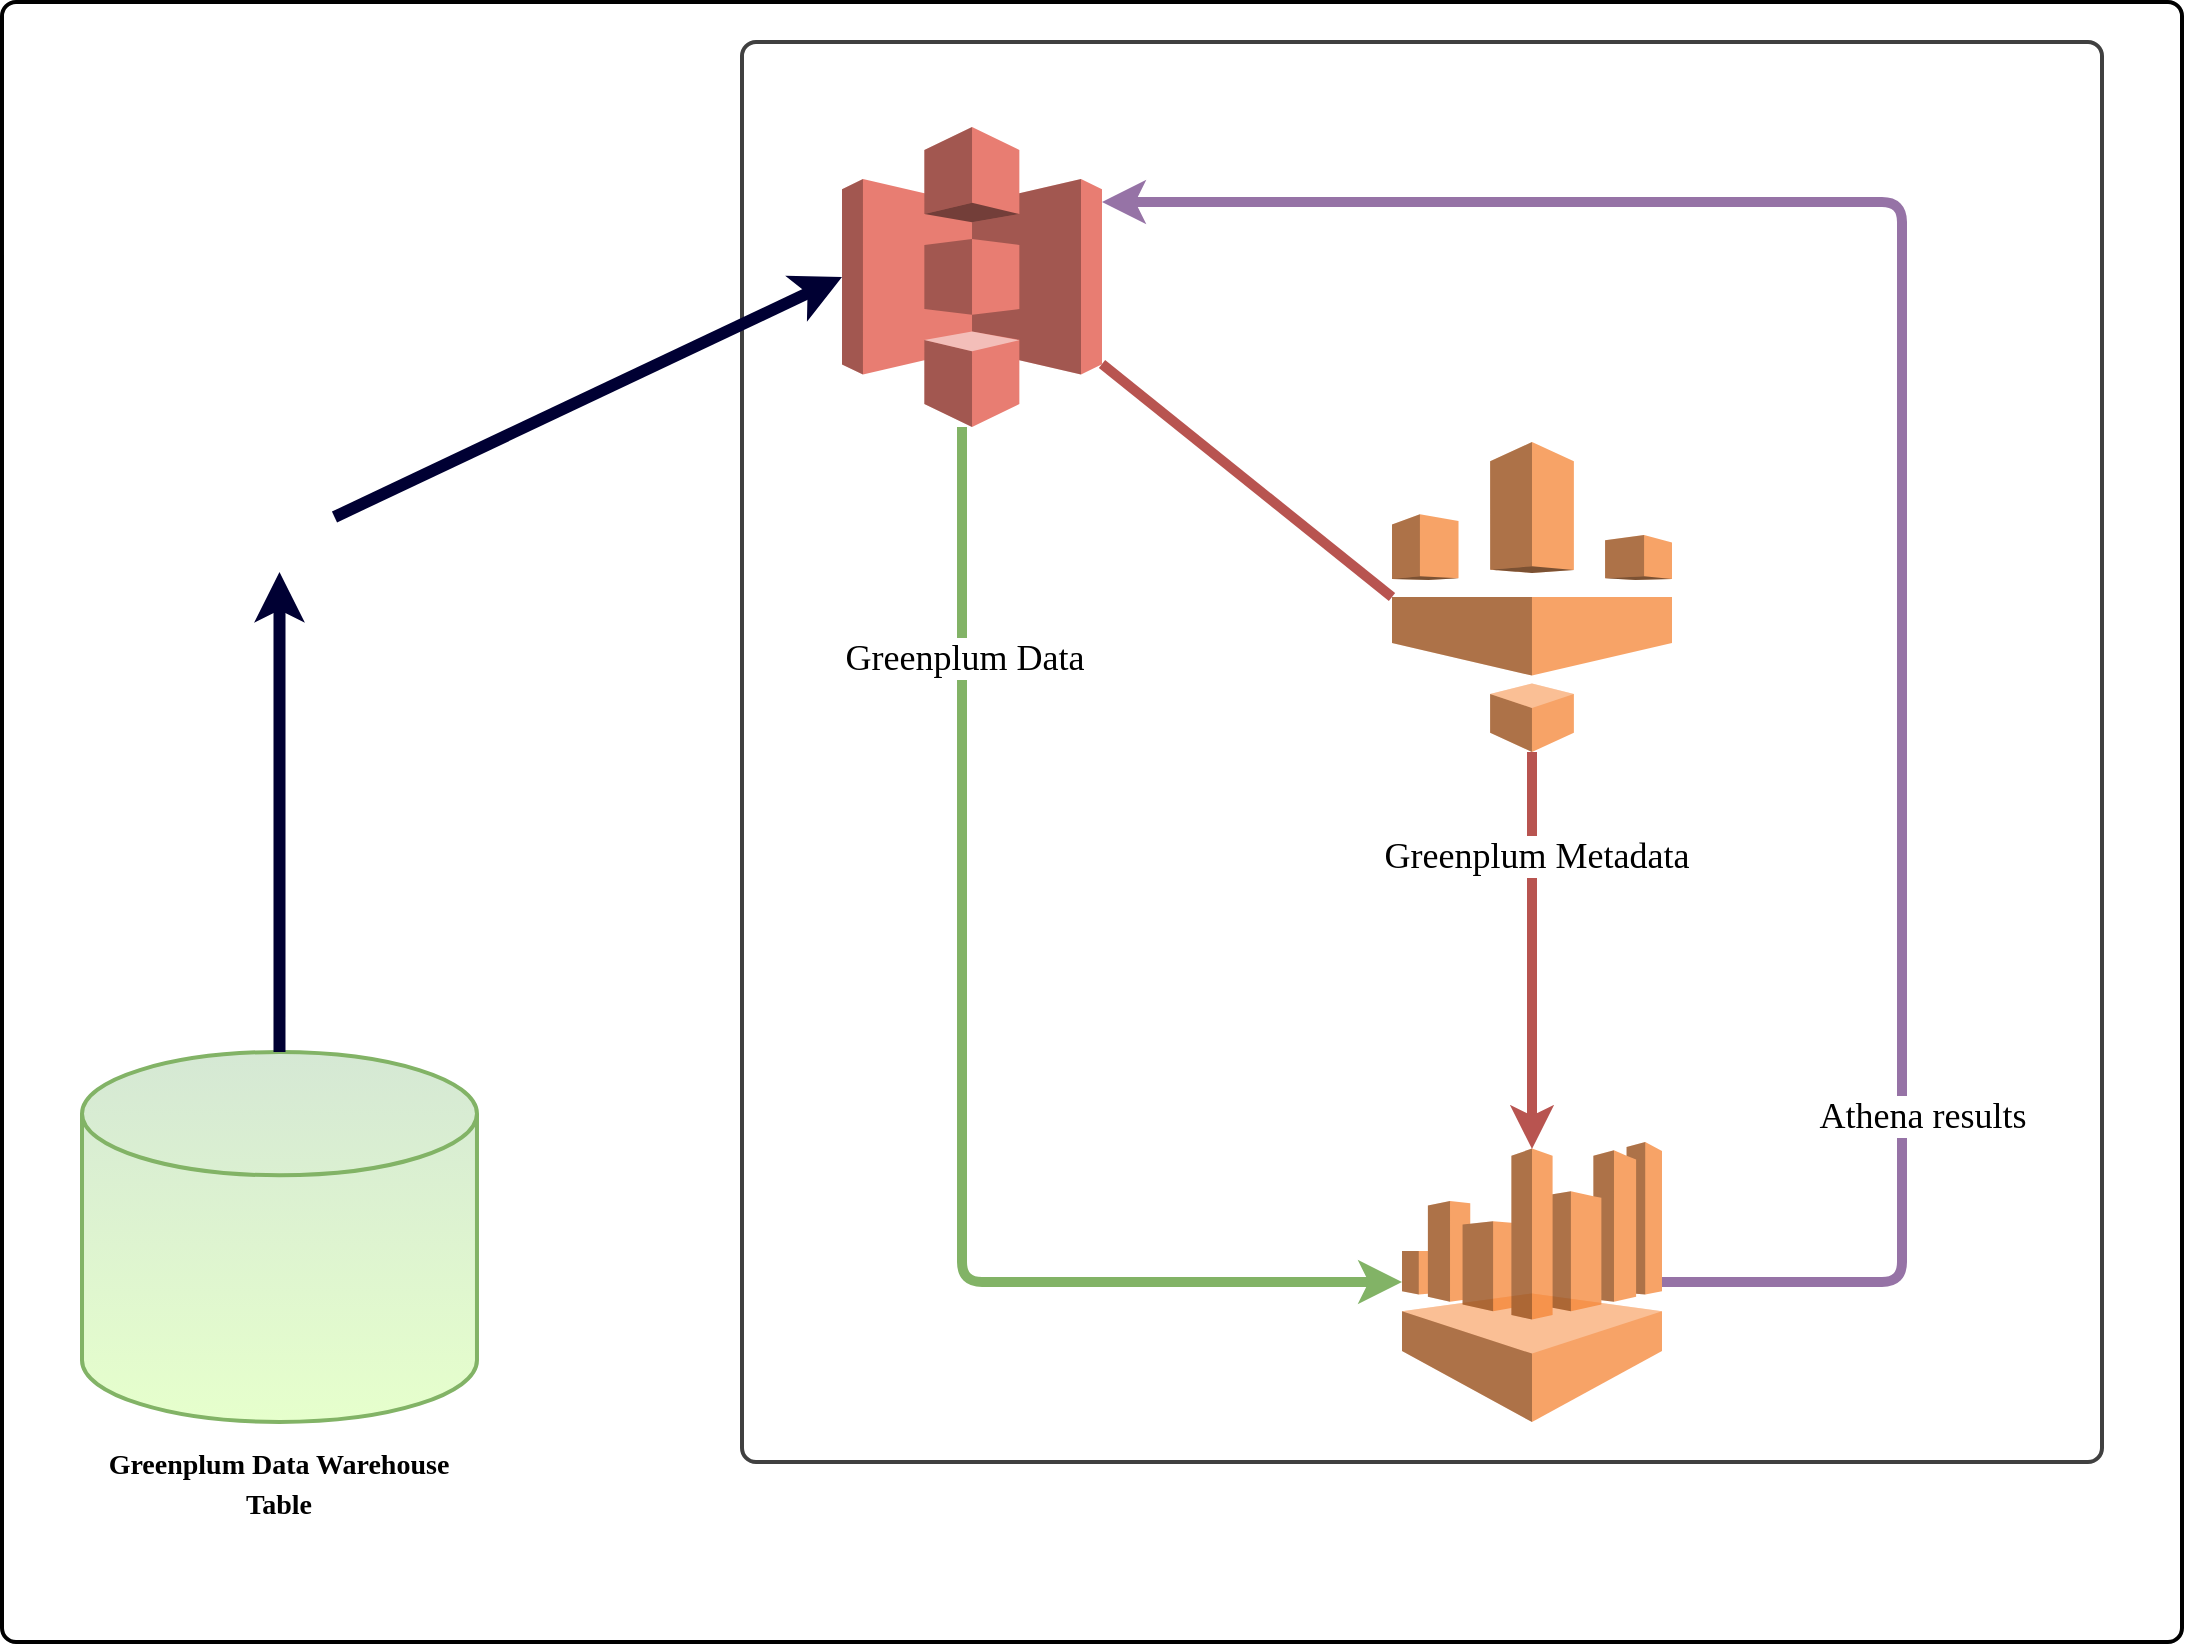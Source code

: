 <mxfile version="12.4.9" type="github">
  <diagram id="5Hu7Rquyqc3oWw3ipiqS" name="Page-1">
    <mxGraphModel dx="3131" dy="7889" grid="1" gridSize="10" guides="1" tooltips="1" connect="1" arrows="1" fold="1" page="1" pageScale="1" pageWidth="1100" pageHeight="850" math="0" shadow="0">
      <root>
        <mxCell id="0"/>
        <mxCell id="1" parent="0"/>
        <mxCell id="SyCFYfF8Eu6jpnVWFIkm-150" value="" style="rounded=1;whiteSpace=wrap;html=1;absoluteArcSize=1;arcSize=14;strokeWidth=2;labelBackgroundColor=none;fontSize=16;" parent="1" vertex="1">
          <mxGeometry x="-1090" y="-6790" width="1090" height="820" as="geometry"/>
        </mxCell>
        <mxCell id="SyCFYfF8Eu6jpnVWFIkm-148" value="" style="rounded=1;whiteSpace=wrap;html=1;absoluteArcSize=1;arcSize=14;strokeWidth=2;labelBackgroundColor=#B9E0A5;fillColor=none;gradientColor=#ffffff;fontSize=16;opacity=75;" parent="1" vertex="1">
          <mxGeometry x="-720" y="-6770" width="680" height="710" as="geometry"/>
        </mxCell>
        <mxCell id="tzoMgsybaCTW6t5TssvO-31" value="" style="shape=image;html=1;verticalAlign=top;verticalLabelPosition=bottom;labelBackgroundColor=#ffffff;imageAspect=0;aspect=fixed;image=https://cdn2.iconfinder.com/data/icons/freecns-cumulus/16/519904-098_Spreadsheet-128.png" parent="1" vertex="1">
          <mxGeometry x="-978.75" y="-6560" width="55" height="55" as="geometry"/>
        </mxCell>
        <mxCell id="tzoMgsybaCTW6t5TssvO-33" value="" style="strokeWidth=2;html=1;shape=mxgraph.flowchart.database;whiteSpace=wrap;fillColor=#d5e8d4;strokeColor=#82b366;gradientColor=#E6FFCC;" parent="1" vertex="1">
          <mxGeometry x="-1050" y="-6265.01" width="197.49" height="185.01" as="geometry"/>
        </mxCell>
        <mxCell id="SyCFYfF8Eu6jpnVWFIkm-112" value="" style="outlineConnect=0;dashed=0;verticalLabelPosition=bottom;verticalAlign=top;align=center;html=1;shape=mxgraph.aws3.athena;fillColor=#F58534;gradientColor=none;labelBackgroundColor=#FFE6CC;strokeColor=#9933FF;strokeWidth=2;fontSize=16;opacity=75;" parent="1" vertex="1">
          <mxGeometry x="-390" y="-6220" width="130" height="140" as="geometry"/>
        </mxCell>
        <mxCell id="SyCFYfF8Eu6jpnVWFIkm-114" value="" style="outlineConnect=0;dashed=0;verticalLabelPosition=bottom;verticalAlign=top;align=center;html=1;shape=mxgraph.aws3.glue;fillColor=#F58534;gradientColor=none;labelBackgroundColor=#FFE6CC;strokeColor=#9933FF;strokeWidth=2;fontSize=16;opacity=75;" parent="1" vertex="1">
          <mxGeometry x="-395" y="-6570" width="140" height="154.99" as="geometry"/>
        </mxCell>
        <mxCell id="SyCFYfF8Eu6jpnVWFIkm-113" value="" style="outlineConnect=0;dashed=0;verticalLabelPosition=bottom;verticalAlign=top;align=center;html=1;shape=mxgraph.aws3.s3;fillColor=#E05243;gradientColor=none;labelBackgroundColor=#FFE6CC;strokeColor=#9933FF;strokeWidth=2;fontSize=16;opacity=75;" parent="1" vertex="1">
          <mxGeometry x="-670" y="-6727.5" width="130" height="150" as="geometry"/>
        </mxCell>
        <mxCell id="SyCFYfF8Eu6jpnVWFIkm-129" value="" style="endArrow=classic;html=1;strokeColor=#000033;strokeWidth=6;fontSize=16;exitX=0.5;exitY=0;exitDx=0;exitDy=0;exitPerimeter=0;" parent="1" source="tzoMgsybaCTW6t5TssvO-33" target="tzoMgsybaCTW6t5TssvO-31" edge="1">
          <mxGeometry width="50" height="50" relative="1" as="geometry">
            <mxPoint x="-935" y="-6360" as="sourcePoint"/>
            <mxPoint x="-850" y="-6420" as="targetPoint"/>
          </mxGeometry>
        </mxCell>
        <mxCell id="SyCFYfF8Eu6jpnVWFIkm-130" value="" style="endArrow=classic;html=1;strokeColor=#000033;strokeWidth=6;fontSize=16;exitX=1;exitY=0.5;exitDx=0;exitDy=0;entryX=0;entryY=0.5;entryDx=0;entryDy=0;entryPerimeter=0;" parent="1" source="tzoMgsybaCTW6t5TssvO-31" target="SyCFYfF8Eu6jpnVWFIkm-113" edge="1">
          <mxGeometry width="50" height="50" relative="1" as="geometry">
            <mxPoint x="-750" y="-6620" as="sourcePoint"/>
            <mxPoint x="-700" y="-6670" as="targetPoint"/>
          </mxGeometry>
        </mxCell>
        <mxCell id="SyCFYfF8Eu6jpnVWFIkm-132" value="" style="edgeStyle=segmentEdgeStyle;endArrow=classic;html=1;strokeColor=#82b366;strokeWidth=5;fontSize=16;entryX=0;entryY=0.5;entryDx=0;entryDy=0;entryPerimeter=0;fillColor=#d5e8d4;" parent="1" source="SyCFYfF8Eu6jpnVWFIkm-113" target="SyCFYfF8Eu6jpnVWFIkm-112" edge="1">
          <mxGeometry width="50" height="50" relative="1" as="geometry">
            <mxPoint x="-1080" y="-5930" as="sourcePoint"/>
            <mxPoint x="-460" y="-6150" as="targetPoint"/>
            <Array as="points">
              <mxPoint x="-610" y="-6150"/>
            </Array>
          </mxGeometry>
        </mxCell>
        <mxCell id="SyCFYfF8Eu6jpnVWFIkm-139" value="&lt;font style=&quot;font-size: 18px&quot; face=&quot;Georgia&quot;&gt;Greenplum Data&lt;/font&gt;" style="text;html=1;align=center;verticalAlign=middle;resizable=0;points=[];labelBackgroundColor=#ffffff;fontSize=16;" parent="SyCFYfF8Eu6jpnVWFIkm-132" vertex="1" connectable="0">
          <mxGeometry x="-0.697" y="-1" relative="1" as="geometry">
            <mxPoint x="1.29" y="16.77" as="offset"/>
          </mxGeometry>
        </mxCell>
        <mxCell id="SyCFYfF8Eu6jpnVWFIkm-133" value="" style="edgeStyle=segmentEdgeStyle;endArrow=classic;html=1;strokeColor=#9673a6;strokeWidth=5;fontSize=16;exitX=1;exitY=0.5;exitDx=0;exitDy=0;exitPerimeter=0;fillColor=#e1d5e7;" parent="1" source="SyCFYfF8Eu6jpnVWFIkm-112" target="SyCFYfF8Eu6jpnVWFIkm-113" edge="1">
          <mxGeometry width="50" height="50" relative="1" as="geometry">
            <mxPoint x="-210" y="-6150" as="sourcePoint"/>
            <mxPoint x="-1030" y="-5980" as="targetPoint"/>
            <Array as="points">
              <mxPoint x="-140" y="-6150"/>
              <mxPoint x="-140" y="-6690"/>
            </Array>
          </mxGeometry>
        </mxCell>
        <mxCell id="SyCFYfF8Eu6jpnVWFIkm-142" value="&lt;font style=&quot;font-size: 18px&quot; face=&quot;Georgia&quot;&gt;Athena results&lt;/font&gt;" style="text;html=1;align=center;verticalAlign=middle;resizable=0;points=[];labelBackgroundColor=#ffffff;fontSize=16;" parent="SyCFYfF8Eu6jpnVWFIkm-133" vertex="1" connectable="0">
          <mxGeometry x="-0.471" relative="1" as="geometry">
            <mxPoint x="9.57" y="77.57" as="offset"/>
          </mxGeometry>
        </mxCell>
        <mxCell id="SyCFYfF8Eu6jpnVWFIkm-138" value="" style="endArrow=classic;html=1;strokeColor=#b85450;strokeWidth=5;fontSize=16;entryX=0.5;entryY=0.025;entryDx=0;entryDy=0;entryPerimeter=0;fillColor=#f8cecc;" parent="1" source="SyCFYfF8Eu6jpnVWFIkm-114" target="SyCFYfF8Eu6jpnVWFIkm-112" edge="1">
          <mxGeometry width="50" height="50" relative="1" as="geometry">
            <mxPoint x="-1080" y="-5930" as="sourcePoint"/>
            <mxPoint x="-1030" y="-5980" as="targetPoint"/>
          </mxGeometry>
        </mxCell>
        <mxCell id="SyCFYfF8Eu6jpnVWFIkm-143" value="&lt;font style=&quot;font-size: 18px&quot; face=&quot;Georgia&quot;&gt;Greenplum Metadata&lt;/font&gt;" style="text;html=1;align=center;verticalAlign=middle;resizable=0;points=[];labelBackgroundColor=#ffffff;fontSize=16;" parent="SyCFYfF8Eu6jpnVWFIkm-138" vertex="1" connectable="0">
          <mxGeometry x="-0.479" y="2" relative="1" as="geometry">
            <mxPoint as="offset"/>
          </mxGeometry>
        </mxCell>
        <mxCell id="SyCFYfF8Eu6jpnVWFIkm-141" value="" style="endArrow=none;html=1;strokeColor=#b85450;strokeWidth=5;fontSize=16;entryX=0;entryY=0.5;entryDx=0;entryDy=0;entryPerimeter=0;exitX=1;exitY=0.79;exitDx=0;exitDy=0;exitPerimeter=0;fillColor=#f8cecc;" parent="1" source="SyCFYfF8Eu6jpnVWFIkm-113" target="SyCFYfF8Eu6jpnVWFIkm-114" edge="1">
          <mxGeometry width="50" height="50" relative="1" as="geometry">
            <mxPoint x="-1080" y="-5930" as="sourcePoint"/>
            <mxPoint x="-1030" y="-5980" as="targetPoint"/>
          </mxGeometry>
        </mxCell>
        <mxCell id="SyCFYfF8Eu6jpnVWFIkm-144" value="&lt;font face=&quot;Georgia&quot; style=&quot;font-size: 14px&quot;&gt;&lt;b&gt;Greenplum Data Warehouse Table&lt;/b&gt;&lt;/font&gt;" style="text;html=1;align=center;verticalAlign=middle;whiteSpace=wrap;rounded=0;labelBackgroundColor=none;fontSize=16;opacity=75;" parent="1" vertex="1">
          <mxGeometry x="-1050.01" y="-6070" width="197.49" height="40" as="geometry"/>
        </mxCell>
        <mxCell id="SyCFYfF8Eu6jpnVWFIkm-151" value="" style="shape=image;html=1;verticalAlign=top;verticalLabelPosition=bottom;labelBackgroundColor=#ffffff;imageAspect=0;aspect=fixed;image=https://cdn2.iconfinder.com/data/icons/freecns-cumulus/16/519904-098_Spreadsheet-128.png" parent="1" vertex="1">
          <mxGeometry x="-991.26" y="-6180" width="80" height="80" as="geometry"/>
        </mxCell>
      </root>
    </mxGraphModel>
  </diagram>
</mxfile>
